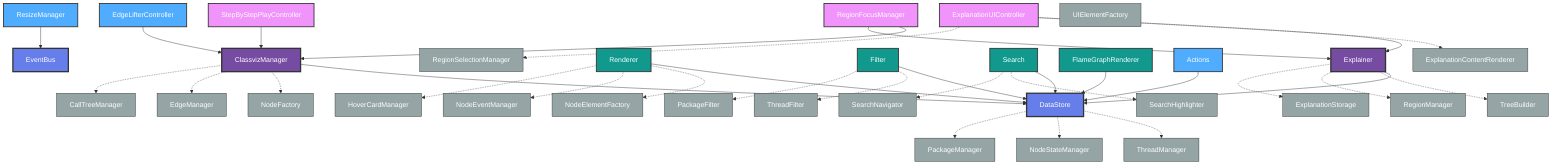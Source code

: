 graph TD
    %% Core Components
    EB[EventBus]:::core
    DS[DataStore]:::core
    CV[ClassvizManager]:::primary
    EX[Explainer]:::primary

    %% Controllers
    RN[Renderer]:::controller
    FL[Filter]:::controller
    SE[Search]:::controller
    FG[FlameGraphRenderer]:::controller
    
    %% UI Controllers
    SP[StepByStepPlayController]:::ui
    RF[RegionFocusManager]:::ui
    EU[ExplanationUIController]:::ui
    
    %% Action Controllers
    AC[Actions]:::action
    EL[EdgeLifterController]:::action
    RM[ResizeManager]:::action

    %% DataStore Components
    TM[ThreadManager]:::sub
    NS[NodeStateManager]:::sub
    PM[PackageManager]:::sub

    %% ClassvizManager Components
    NF[NodeFactory]:::sub
    EM[EdgeManager]:::sub
    CT[CallTreeManager]:::sub

    %% Renderer Components
    NE[NodeElementFactory]:::sub
    NO[NodeEventManager]:::sub
    HM[HoverCardManager]:::sub

    %% Explainer Components
    TB[TreeBuilder]:::sub
    RM_EX[RegionManager]:::sub
    ES[ExplanationStorage]:::sub

    %% Filter Components
    TF[ThreadFilter]:::sub
    PF[PackageFilter]:::sub

    %% Search Components
    SH[SearchHighlighter]:::sub
    SN[SearchNavigator]:::sub

    %% UI Components
    EC[ExplanationContentRenderer]:::sub
    RS[RegionSelectionManager]:::sub
    UF[UIElementFactory]:::sub

    %% Dependencies
    CV --> DS
    EX --> DS
    RN --> DS
    FL --> DS
    SE --> DS
    FG --> DS
    
    SP --> CV
    RF --> CV
    RF --> EX
    EU --> EX
    
    AC --> DS
    EL --> CV
    RM --> EB

    %% Compositions
    DS -.-> TM
    DS -.-> NS
    DS -.-> PM
    
    CV -.-> NF
    CV -.-> EM
    CV -.-> CT
    
    RN -.-> NE
    RN -.-> NO
    RN -.-> HM
    
    EX -.-> TB
    EX -.-> RM_EX
    EX -.-> ES
    
    FL -.-> TF
    FL -.-> PF
    
    SE -.-> SH
    SE -.-> SN
    
    EU -.-> EC
    EU -.-> RS

    %% Class definitions with colors
    classDef core fill:#667eea,stroke:#333,stroke-width:3px,color:#fff
    classDef primary fill:#764ba2,stroke:#333,stroke-width:3px,color:#fff
    classDef controller fill:#11998e,stroke:#333,stroke-width:2px,color:#fff
    classDef ui fill:#f093fb,stroke:#333,stroke-width:2px,color:#fff
    classDef action fill:#4facfe,stroke:#333,stroke-width:2px,color:#fff
    classDef sub fill:#95a5a6,stroke:#333,stroke-width:1px,color:#fff